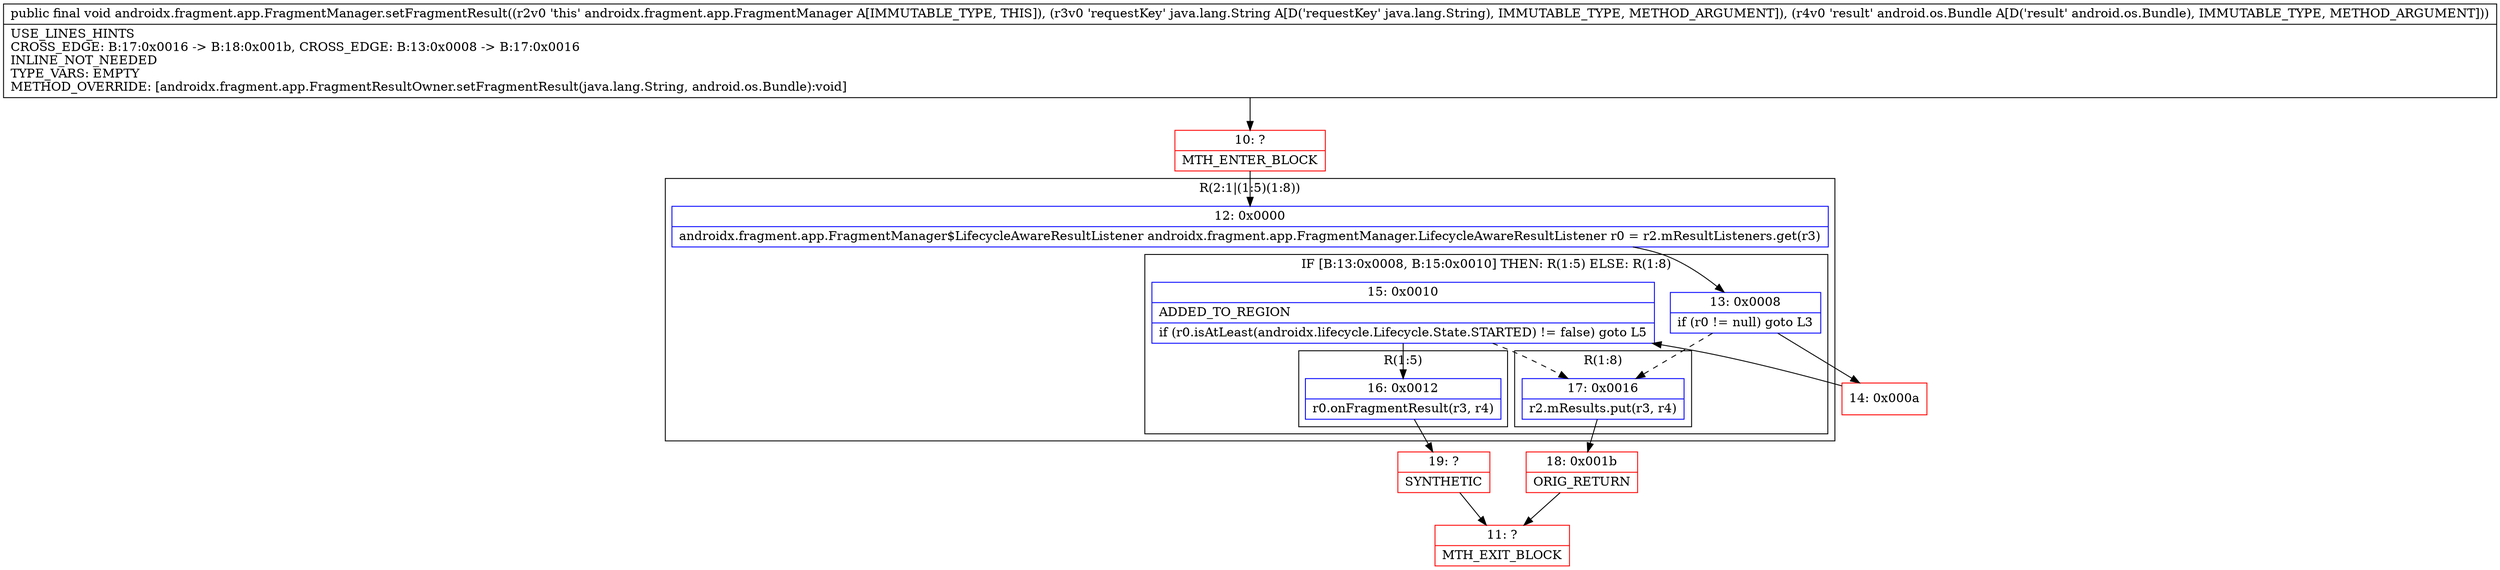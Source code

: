 digraph "CFG forandroidx.fragment.app.FragmentManager.setFragmentResult(Ljava\/lang\/String;Landroid\/os\/Bundle;)V" {
subgraph cluster_Region_2087228247 {
label = "R(2:1|(1:5)(1:8))";
node [shape=record,color=blue];
Node_12 [shape=record,label="{12\:\ 0x0000|androidx.fragment.app.FragmentManager$LifecycleAwareResultListener androidx.fragment.app.FragmentManager.LifecycleAwareResultListener r0 = r2.mResultListeners.get(r3)\l}"];
subgraph cluster_IfRegion_312477738 {
label = "IF [B:13:0x0008, B:15:0x0010] THEN: R(1:5) ELSE: R(1:8)";
node [shape=record,color=blue];
Node_13 [shape=record,label="{13\:\ 0x0008|if (r0 != null) goto L3\l}"];
Node_15 [shape=record,label="{15\:\ 0x0010|ADDED_TO_REGION\l|if (r0.isAtLeast(androidx.lifecycle.Lifecycle.State.STARTED) != false) goto L5\l}"];
subgraph cluster_Region_2062075344 {
label = "R(1:5)";
node [shape=record,color=blue];
Node_16 [shape=record,label="{16\:\ 0x0012|r0.onFragmentResult(r3, r4)\l}"];
}
subgraph cluster_Region_344859788 {
label = "R(1:8)";
node [shape=record,color=blue];
Node_17 [shape=record,label="{17\:\ 0x0016|r2.mResults.put(r3, r4)\l}"];
}
}
}
Node_10 [shape=record,color=red,label="{10\:\ ?|MTH_ENTER_BLOCK\l}"];
Node_14 [shape=record,color=red,label="{14\:\ 0x000a}"];
Node_19 [shape=record,color=red,label="{19\:\ ?|SYNTHETIC\l}"];
Node_11 [shape=record,color=red,label="{11\:\ ?|MTH_EXIT_BLOCK\l}"];
Node_18 [shape=record,color=red,label="{18\:\ 0x001b|ORIG_RETURN\l}"];
MethodNode[shape=record,label="{public final void androidx.fragment.app.FragmentManager.setFragmentResult((r2v0 'this' androidx.fragment.app.FragmentManager A[IMMUTABLE_TYPE, THIS]), (r3v0 'requestKey' java.lang.String A[D('requestKey' java.lang.String), IMMUTABLE_TYPE, METHOD_ARGUMENT]), (r4v0 'result' android.os.Bundle A[D('result' android.os.Bundle), IMMUTABLE_TYPE, METHOD_ARGUMENT]))  | USE_LINES_HINTS\lCROSS_EDGE: B:17:0x0016 \-\> B:18:0x001b, CROSS_EDGE: B:13:0x0008 \-\> B:17:0x0016\lINLINE_NOT_NEEDED\lTYPE_VARS: EMPTY\lMETHOD_OVERRIDE: [androidx.fragment.app.FragmentResultOwner.setFragmentResult(java.lang.String, android.os.Bundle):void]\l}"];
MethodNode -> Node_10;Node_12 -> Node_13;
Node_13 -> Node_14;
Node_13 -> Node_17[style=dashed];
Node_15 -> Node_16;
Node_15 -> Node_17[style=dashed];
Node_16 -> Node_19;
Node_17 -> Node_18;
Node_10 -> Node_12;
Node_14 -> Node_15;
Node_19 -> Node_11;
Node_18 -> Node_11;
}

